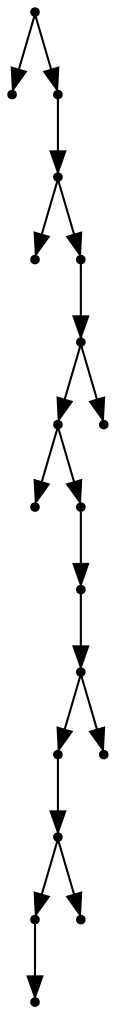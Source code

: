 digraph {
  18 [shape=point];
  0 [shape=point];
  17 [shape=point];
  16 [shape=point];
  1 [shape=point];
  15 [shape=point];
  14 [shape=point];
  12 [shape=point];
  2 [shape=point];
  11 [shape=point];
  10 [shape=point];
  9 [shape=point];
  7 [shape=point];
  6 [shape=point];
  4 [shape=point];
  3 [shape=point];
  5 [shape=point];
  8 [shape=point];
  13 [shape=point];
18 -> 0;
18 -> 17;
17 -> 16;
16 -> 1;
16 -> 15;
15 -> 14;
14 -> 12;
12 -> 2;
12 -> 11;
11 -> 10;
10 -> 9;
9 -> 7;
7 -> 6;
6 -> 4;
4 -> 3;
6 -> 5;
9 -> 8;
14 -> 13;
}
